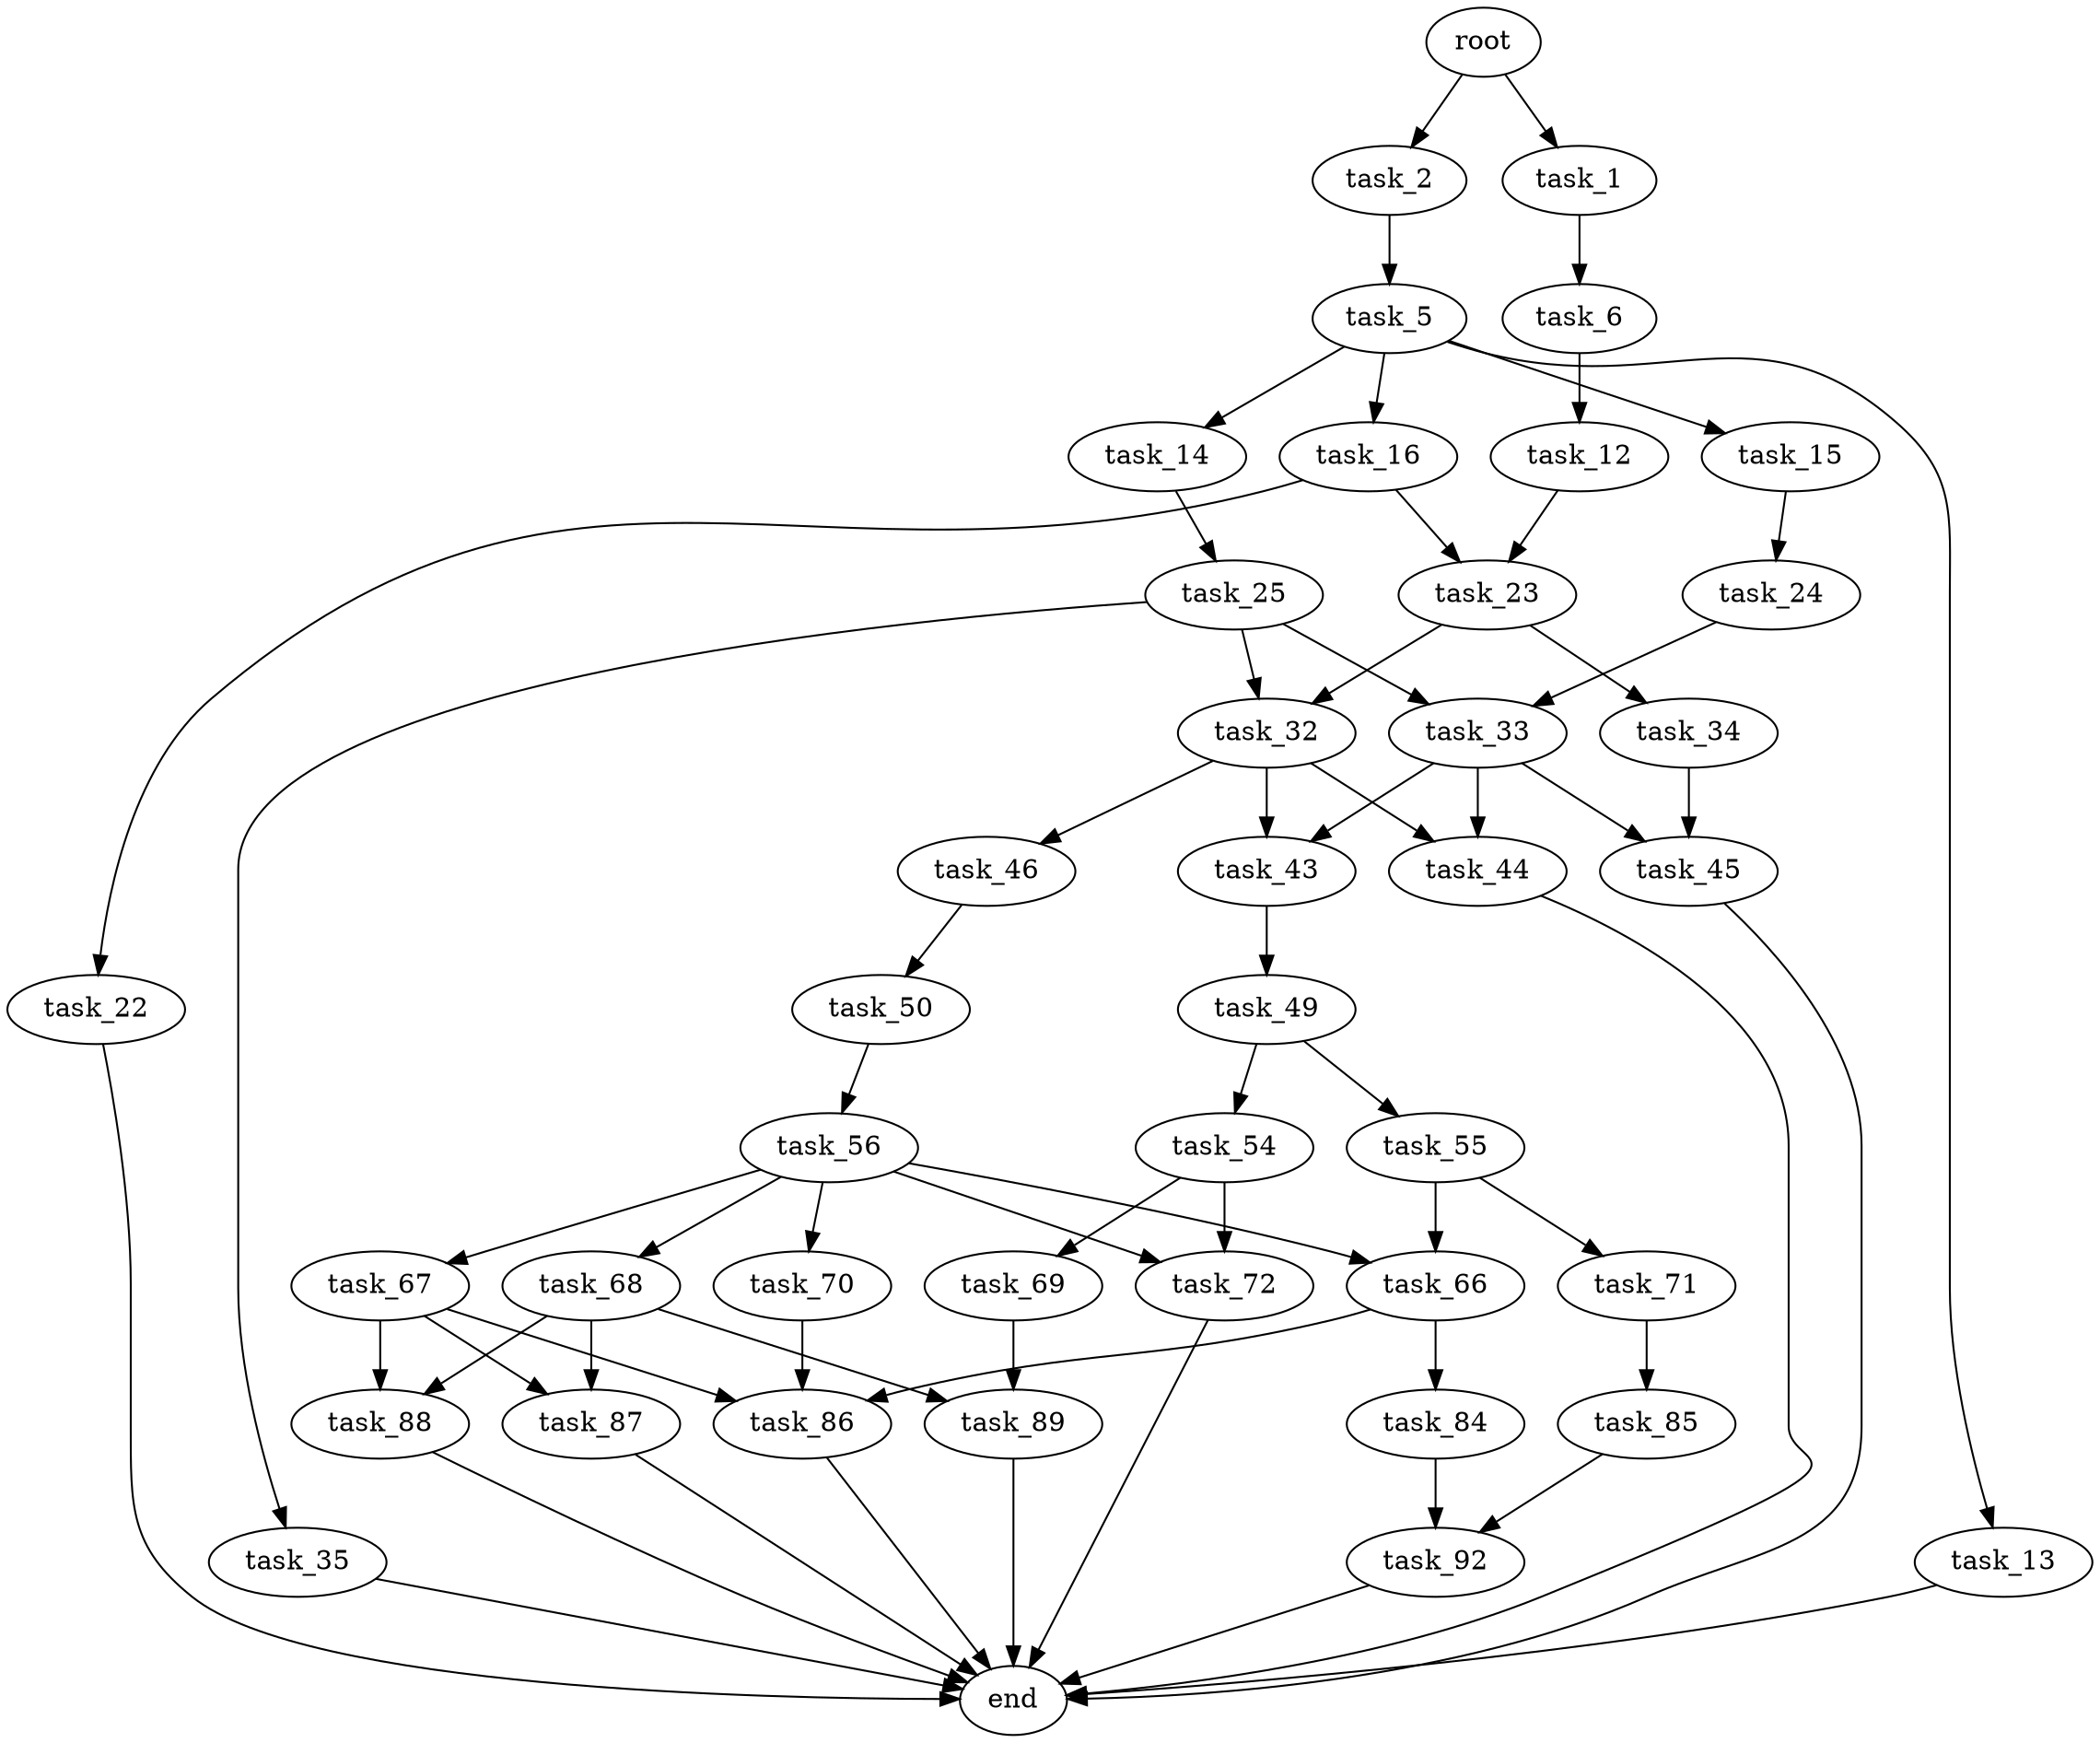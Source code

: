 digraph G {
  root [size="0.000000"];
  task_1 [size="549755813888.000000"];
  task_2 [size="155871679849.000000"];
  task_6 [size="368293445632.000000"];
  task_5 [size="549755813888.000000"];
  task_13 [size="28331497114.000000"];
  task_14 [size="782757789696.000000"];
  task_15 [size="11582401618.000000"];
  task_16 [size="134217728000.000000"];
  task_12 [size="28060324294.000000"];
  task_23 [size="514612435896.000000"];
  end [size="0.000000"];
  task_25 [size="523183664111.000000"];
  task_24 [size="368293445632.000000"];
  task_22 [size="67878701857.000000"];
  task_32 [size="167881537614.000000"];
  task_34 [size="1982563343.000000"];
  task_33 [size="322738750864.000000"];
  task_35 [size="7680018162.000000"];
  task_43 [size="15392081105.000000"];
  task_44 [size="476871451524.000000"];
  task_46 [size="782757789696.000000"];
  task_45 [size="1045863661839.000000"];
  task_49 [size="28991029248.000000"];
  task_50 [size="93533481744.000000"];
  task_54 [size="15571702479.000000"];
  task_55 [size="368293445632.000000"];
  task_56 [size="77566558128.000000"];
  task_69 [size="368293445632.000000"];
  task_72 [size="2533004048.000000"];
  task_66 [size="16017112724.000000"];
  task_71 [size="40566129008.000000"];
  task_67 [size="981459740660.000000"];
  task_68 [size="282996396332.000000"];
  task_70 [size="5778412261.000000"];
  task_84 [size="231928233984.000000"];
  task_86 [size="175520420816.000000"];
  task_87 [size="1053651340690.000000"];
  task_88 [size="114294998538.000000"];
  task_89 [size="134217728000.000000"];
  task_85 [size="33989209216.000000"];
  task_92 [size="611946686728.000000"];

  root -> task_1 [size="1.000000"];
  root -> task_2 [size="1.000000"];
  task_1 -> task_6 [size="536870912.000000"];
  task_2 -> task_5 [size="209715200.000000"];
  task_6 -> task_12 [size="411041792.000000"];
  task_5 -> task_13 [size="536870912.000000"];
  task_5 -> task_14 [size="536870912.000000"];
  task_5 -> task_15 [size="536870912.000000"];
  task_5 -> task_16 [size="536870912.000000"];
  task_13 -> end [size="1.000000"];
  task_14 -> task_25 [size="679477248.000000"];
  task_15 -> task_24 [size="536870912.000000"];
  task_16 -> task_22 [size="209715200.000000"];
  task_16 -> task_23 [size="209715200.000000"];
  task_12 -> task_23 [size="679477248.000000"];
  task_23 -> task_32 [size="536870912.000000"];
  task_23 -> task_34 [size="536870912.000000"];
  task_25 -> task_32 [size="838860800.000000"];
  task_25 -> task_33 [size="838860800.000000"];
  task_25 -> task_35 [size="838860800.000000"];
  task_24 -> task_33 [size="411041792.000000"];
  task_22 -> end [size="1.000000"];
  task_32 -> task_43 [size="209715200.000000"];
  task_32 -> task_44 [size="209715200.000000"];
  task_32 -> task_46 [size="209715200.000000"];
  task_34 -> task_45 [size="75497472.000000"];
  task_33 -> task_43 [size="411041792.000000"];
  task_33 -> task_44 [size="411041792.000000"];
  task_33 -> task_45 [size="411041792.000000"];
  task_35 -> end [size="1.000000"];
  task_43 -> task_49 [size="75497472.000000"];
  task_44 -> end [size="1.000000"];
  task_46 -> task_50 [size="679477248.000000"];
  task_45 -> end [size="1.000000"];
  task_49 -> task_54 [size="75497472.000000"];
  task_49 -> task_55 [size="75497472.000000"];
  task_50 -> task_56 [size="134217728.000000"];
  task_54 -> task_69 [size="33554432.000000"];
  task_54 -> task_72 [size="33554432.000000"];
  task_55 -> task_66 [size="411041792.000000"];
  task_55 -> task_71 [size="411041792.000000"];
  task_56 -> task_66 [size="134217728.000000"];
  task_56 -> task_67 [size="134217728.000000"];
  task_56 -> task_68 [size="134217728.000000"];
  task_56 -> task_70 [size="134217728.000000"];
  task_56 -> task_72 [size="134217728.000000"];
  task_69 -> task_89 [size="411041792.000000"];
  task_72 -> end [size="1.000000"];
  task_66 -> task_84 [size="536870912.000000"];
  task_66 -> task_86 [size="536870912.000000"];
  task_71 -> task_85 [size="679477248.000000"];
  task_67 -> task_86 [size="838860800.000000"];
  task_67 -> task_87 [size="838860800.000000"];
  task_67 -> task_88 [size="838860800.000000"];
  task_68 -> task_87 [size="536870912.000000"];
  task_68 -> task_88 [size="536870912.000000"];
  task_68 -> task_89 [size="536870912.000000"];
  task_70 -> task_86 [size="411041792.000000"];
  task_84 -> task_92 [size="301989888.000000"];
  task_86 -> end [size="1.000000"];
  task_87 -> end [size="1.000000"];
  task_88 -> end [size="1.000000"];
  task_89 -> end [size="1.000000"];
  task_85 -> task_92 [size="838860800.000000"];
  task_92 -> end [size="1.000000"];
}
